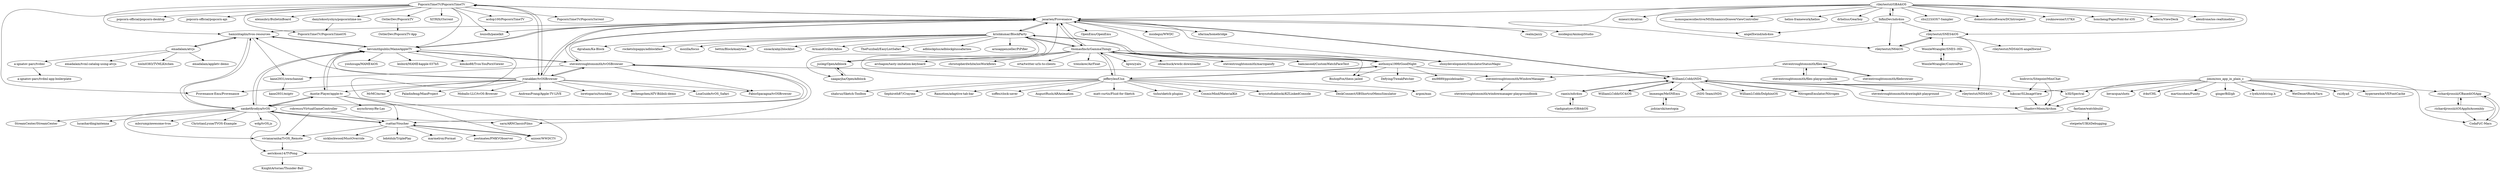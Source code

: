 digraph G {
"PopcornTimeTV/PopcornTimeTV" -> "jasarien/Provenance"
"PopcornTimeTV/PopcornTimeTV" -> "hamishtaplin/tvos-resources"
"PopcornTimeTV/PopcornTimeTV" -> "danylokostyshyn/popcorntime-ios"
"PopcornTimeTV/PopcornTimeTV" -> "popcorn-official/popcorn-desktop" ["e"=1]
"PopcornTimeTV/PopcornTimeTV" -> "popcorn-official/popcorn-api" ["e"=1]
"PopcornTimeTV/PopcornTimeTV" -> "Provenance-Emu/Provenance" ["e"=1]
"PopcornTimeTV/PopcornTimeTV" -> "alexaubry/BulletinBoard" ["e"=1]
"PopcornTimeTV/PopcornTimeTV" -> "jvanakker/tvOSBrowser"
"PopcornTimeTV/PopcornTimeTV" -> "OstlerDev/PopcornTV"
"PopcornTimeTV/PopcornTimeTV" -> "XITRIX/iTorrent" ["e"=1]
"PopcornTimeTV/PopcornTimeTV" -> "louisdh/panelkit" ["e"=1]
"PopcornTimeTV/PopcornTimeTV" -> "kevsmithpublic/MameAppleTV"
"PopcornTimeTV/PopcornTimeTV" -> "acdop100/PopcornTimeTV"
"PopcornTimeTV/PopcornTimeTV" -> "PopcornTimeTV/PopcornTimeiOS"
"PopcornTimeTV/PopcornTimeTV" -> "PopcornTimeTV/PopcornTorrent"
"jasarien/Provenance" -> "kevsmithpublic/MameAppleTV"
"jasarien/Provenance" -> "PopcornTimeTV/PopcornTimeTV"
"jasarien/Provenance" -> "thomasfinch/GammaThingy"
"jasarien/Provenance" -> "louisdh/panelkit" ["e"=1]
"jasarien/Provenance" -> "OpenEmu/OpenEmu" ["e"=1]
"jasarien/Provenance" -> "WilliamLCobb/iNDS"
"jasarien/Provenance" -> "insidegui/WWDC" ["e"=1]
"jasarien/Provenance" -> "shinydevelopment/SimulatorStatusMagic" ["e"=1]
"jasarien/Provenance" -> "nfarina/homebridge" ["e"=1]
"jasarien/Provenance" -> "steventroughtonsmith/tvOSBrowser"
"jasarien/Provenance" -> "realm/jazzy" ["e"=1]
"jasarien/Provenance" -> "hamishtaplin/tvos-resources"
"jasarien/Provenance" -> "jvanakker/tvOSBrowser"
"jasarien/Provenance" -> "insidegui/AnimojiStudio" ["e"=1]
"jasarien/Provenance" -> "krishkumar/BlockParty"
"jvanakker/tvOSBrowser" -> "steventroughtonsmith/tvOSBrowser"
"jvanakker/tvOSBrowser" -> "kevsmithpublic/MameAppleTV"
"jvanakker/tvOSBrowser" -> "jasarien/Provenance"
"jvanakker/tvOSBrowser" -> "yichengchen/ATV-Bilibili-demo" ["e"=1]
"jvanakker/tvOSBrowser" -> "LisaGuide/tvOS_Safari"
"jvanakker/tvOSBrowser" -> "Auntie-Player/apple-tv"
"jvanakker/tvOSBrowser" -> "MrMC/mrmc" ["e"=1]
"jvanakker/tvOSBrowser" -> "Provenance-Emu/Provenance" ["e"=1]
"jvanakker/tvOSBrowser" -> "PopcornTimeTV/PopcornTimeTV"
"jvanakker/tvOSBrowser" -> "hamishtaplin/tvos-resources"
"jvanakker/tvOSBrowser" -> "Paladinfeng/MiaoProject" ["e"=1]
"jvanakker/tvOSBrowser" -> "Moballo-LLC/tvOS-Browser"
"jvanakker/tvOSBrowser" -> "AndreasPrang/Apple-TV-LIVE"
"jvanakker/tvOSBrowser" -> "loretoparisi/touchbar" ["e"=1]
"jvanakker/tvOSBrowser" -> "FabioSpacagna/tvOSBrowser"
"kane2931/ownchannel" -> "kane2931/eziptv"
"steventroughtonsmith/tvOSBrowser" -> "jvanakker/tvOSBrowser"
"steventroughtonsmith/tvOSBrowser" -> "FabioSpacagna/tvOSBrowser"
"steventroughtonsmith/tvOSBrowser" -> "kevsmithpublic/MameAppleTV"
"steventroughtonsmith/tvOSBrowser" -> "sanketfirodiya/tvOS"
"steventroughtonsmith/tvOSBrowser" -> "steventroughtonsmith/WindowManager"
"steventroughtonsmith/tvOSBrowser" -> "sarn/ARNClassicFilms"
"steventroughtonsmith/tvOSBrowser" -> "kane2931/ownchannel"
"steventroughtonsmith/tvOSBrowser" -> "jasarien/Provenance"
"richardjrossiii/iOSAppInAssembly" -> "richardjrossiii/CBasediOSApp"
"richardjrossiii/iOSAppInAssembly" -> "CodaFi/C-Macs"
"NitrogenEmulator/Nitrogen" -> "WilliamLCobb/iNDS"
"vladignatyev/GBA4iOS" -> "raaxis/nds4ios"
"azzoor/WWDCTV" -> "rsattar/Voucher"
"kevsmithpublic/MameAppleTV" -> "jasarien/Provenance"
"kevsmithpublic/MameAppleTV" -> "yoshisuga/MAME4iOS" ["e"=1]
"kevsmithpublic/MameAppleTV" -> "sanketfirodiya/tvOS"
"kevsmithpublic/MameAppleTV" -> "Auntie-Player/apple-tv"
"kevsmithpublic/MameAppleTV" -> "hamishtaplin/tvos-resources"
"kevsmithpublic/MameAppleTV" -> "aerickson14/TVPong"
"kevsmithpublic/MameAppleTV" -> "lesbird/MAME4apple-037b5" ["e"=1]
"kevsmithpublic/MameAppleTV" -> "kimiko88/Tvos-YouPornViewer"
"kevsmithpublic/MameAppleTV" -> "steventroughtonsmith/tvOSBrowser"
"thomasfinch/GammaThingy" -> "anthonya1999/GoodNight"
"thomasfinch/GammaThingy" -> "jefferyleo/f.lux"
"thomasfinch/GammaThingy" -> "krishkumar/BlockParty"
"thomasfinch/GammaThingy" -> "jasarien/Provenance"
"thomasfinch/GammaThingy" -> "shinydevelopment/SimulatorStatusMagic" ["e"=1]
"thomasfinch/GammaThingy" -> "kpwn/yalu" ["e"=1]
"thomasfinch/GammaThingy" -> "BishopFox/theos-jailed" ["e"=1]
"thomasfinch/GammaThingy" -> "ohoachuck/wwdc-downloader" ["e"=1]
"thomasfinch/GammaThingy" -> "steventroughtonsmith/marzipanify" ["e"=1]
"thomasfinch/GammaThingy" -> "hamzasood/CustomWatchFaceTest" ["e"=1]
"thomasfinch/GammaThingy" -> "archagon/tasty-imitation-keyboard" ["e"=1]
"thomasfinch/GammaThingy" -> "christopherdwhite/iosWorkflows" ["e"=1]
"thomasfinch/GammaThingy" -> "orta/twitter-urls-to-clients"
"thomasfinch/GammaThingy" -> "trenskow/AirFloat" ["e"=1]
"thomasfinch/GammaThingy" -> "jusleg/OpenAdblock"
"richardjrossiii/CBasediOSApp" -> "CodaFi/C-Macs"
"richardjrossiii/CBasediOSApp" -> "richardjrossiii/iOSAppInAssembly"
"WilliamLCobb/GC4iOS" -> "WilliamLCobb/iNDS"
"rsattar/Voucher" -> "azzoor/WWDCTV"
"rsattar/Voucher" -> "bdotdub/TriplePlay"
"rsattar/Voucher" -> "marmelroy/Format" ["e"=1]
"rsattar/Voucher" -> "postmates/PMKVObserver" ["e"=1]
"rsattar/Voucher" -> "sanketfirodiya/tvOS"
"rsattar/Voucher" -> "vivianaranha/TvOS_Remote"
"rsattar/Voucher" -> "nicklockwood/MustOverride" ["e"=1]
"hamishtaplin/tvos-resources" -> "sanketfirodiya/tvOS"
"hamishtaplin/tvos-resources" -> "emadalam/atvjs"
"hamishtaplin/tvos-resources" -> "kane2931/ownchannel"
"hamishtaplin/tvos-resources" -> "kevsmithpublic/MameAppleTV"
"jefferyleo/f.lux" -> "thomasfinch/GammaThingy"
"jefferyleo/f.lux" -> "anthonya1999/GoodNight"
"jefferyleo/f.lux" -> "AugustRush/ARAnimation" ["e"=1]
"jefferyleo/f.lux" -> "jasarien/Provenance"
"jefferyleo/f.lux" -> "matt-curtis/Fluid-for-Sketch" ["e"=1]
"jefferyleo/f.lux" -> "tisho/sketch-plugins" ["e"=1]
"jefferyleo/f.lux" -> "CosmicMind/MaterialKit" ["e"=1]
"jefferyleo/f.lux" -> "krzysztofzablocki/KZLinkedConsole" ["e"=1]
"jefferyleo/f.lux" -> "DeskConnect/SBShortcutMenuSimulator" ["e"=1]
"jefferyleo/f.lux" -> "argon/mas" ["e"=1]
"jefferyleo/f.lux" -> "shahruz/Sketch-Toolbox" ["e"=1]
"jefferyleo/f.lux" -> "Sephiroth87/Crayons" ["e"=1]
"jefferyleo/f.lux" -> "Ramotion/adaptive-tab-bar" ["e"=1]
"jefferyleo/f.lux" -> "soffes/clock-saver" ["e"=1]
"krishkumar/BlockParty" -> "jusleg/OpenAdblock"
"krishkumar/BlockParty" -> "saagarjha/OpenAdblock"
"krishkumar/BlockParty" -> "thomasfinch/GammaThingy"
"krishkumar/BlockParty" -> "dgraham/Ka-Block" ["e"=1]
"krishkumar/BlockParty" -> "anthonya1999/GoodNight"
"krishkumar/BlockParty" -> "jasarien/Provenance"
"krishkumar/BlockParty" -> "rocketshipapps/adblockfast" ["e"=1]
"krishkumar/BlockParty" -> "mozilla/focus"
"krishkumar/BlockParty" -> "bettin/BlockAnalytics"
"krishkumar/BlockParty" -> "snoack/abp2blocklist"
"krishkumar/BlockParty" -> "ArmandGrillet/Adios"
"krishkumar/BlockParty" -> "TheFuzzball/EasyListSafari"
"krishkumar/BlockParty" -> "adblockplus/adblockplussafariios" ["e"=1]
"krishkumar/BlockParty" -> "arnoappenzeller/PiPifier" ["e"=1]
"lmmenge/MeSNEmu" -> "jzdziarski/nestopia"
"steventroughtonsmith/filebrowser" -> "steventroughtonsmith/files-ios"
"steventroughtonsmith/files-ios" -> "steventroughtonsmith/files-playgroundbook"
"steventroughtonsmith/files-ios" -> "steventroughtonsmith/WindowManager"
"steventroughtonsmith/files-ios" -> "steventroughtonsmith/filebrowser"
"anthonya1999/GoodNight" -> "thomasfinch/GammaThingy"
"anthonya1999/GoodNight" -> "jefferyleo/f.lux"
"anthonya1999/GoodNight" -> "krishkumar/BlockParty"
"anthonya1999/GoodNight" -> "jasarien/Provenance"
"anthonya1999/GoodNight" -> "WilliamLCobb/iNDS"
"anthonya1999/GoodNight" -> "BishopFox/theos-jailed" ["e"=1]
"anthonya1999/GoodNight" -> "eni9889/ppsideloader" ["e"=1]
"anthonya1999/GoodNight" -> "Defying/TweakPatcher" ["e"=1]
"jimon/osx_app_in_plain_c" -> "richardjrossiii/CBasediOSApp"
"jimon/osx_app_in_plain_c" -> "CodaFi/C-Macs"
"jimon/osx_app_in_plain_c" -> "bevacqua/shots" ["e"=1]
"jimon/osx_app_in_plain_c" -> "it4e/CHL"
"jimon/osx_app_in_plain_c" -> "martincohen/Punity" ["e"=1]
"jimon/osx_app_in_plain_c" -> "gingerBill/gb" ["e"=1]
"jimon/osx_app_in_plain_c" -> "ShadovvMoon/Archon"
"jimon/osx_app_in_plain_c" -> "r-lyeh/stdstring.h" ["e"=1]
"jimon/osx_app_in_plain_c" -> "WetDesertRock/Yarn"
"jimon/osx_app_in_plain_c" -> "rxi/dyad" ["e"=1]
"jimon/osx_app_in_plain_c" -> "lukszar/SLImageView"
"jimon/osx_app_in_plain_c" -> "b3ll/Spectral"
"jimon/osx_app_in_plain_c" -> "hypernewbie/VEFontCache" ["e"=1]
"Auntie-Player/apple-tv" -> "kevsmithpublic/MameAppleTV"
"Auntie-Player/apple-tv" -> "azzoor/WWDCTV"
"Auntie-Player/apple-tv" -> "rsattar/Voucher"
"Auntie-Player/apple-tv" -> "sanketfirodiya/tvOS"
"Auntie-Player/apple-tv" -> "asynchrony/Re-Lax"
"rileytestut/GBA4iOS" -> "InfiniDev/nds4ios"
"rileytestut/GBA4iOS" -> "rileytestut/SNES4iOS"
"rileytestut/GBA4iOS" -> "mneorr/Alcatraz" ["e"=1]
"rileytestut/GBA4iOS" -> "rileytestut/N64iOS"
"rileytestut/GBA4iOS" -> "jasarien/Provenance"
"rileytestut/GBA4iOS" -> "monospacecollective/MSDynamicsDrawerViewController" ["e"=1]
"rileytestut/GBA4iOS" -> "helios-framework/helios" ["e"=1]
"rileytestut/GBA4iOS" -> "drhelius/Gearboy" ["e"=1]
"rileytestut/GBA4iOS" -> "angelXwind/nds4ios"
"rileytestut/GBA4iOS" -> "shu223/iOS7-Sampler" ["e"=1]
"rileytestut/GBA4iOS" -> "domesticcatsoftware/DCIntrospect" ["e"=1]
"rileytestut/GBA4iOS" -> "youknowone/UI7Kit" ["e"=1]
"rileytestut/GBA4iOS" -> "honcheng/PaperFold-for-iOS" ["e"=1]
"rileytestut/GBA4iOS" -> "Inferis/ViewDeck" ["e"=1]
"rileytestut/GBA4iOS" -> "alexdrone/ios-realtimeblur" ["e"=1]
"steventroughtonsmith/WindowManager" -> "steventroughtonsmith/windowmanager-playgroundbook"
"sanketfirodiya/tvOS" -> "hamishtaplin/tvos-resources"
"sanketfirodiya/tvOS" -> "mbcrump/awesome-tvos"
"sanketfirodiya/tvOS" -> "ChristianLysne/TVOS-Example"
"sanketfirodiya/tvOS" -> "rsattar/Voucher"
"sanketfirodiya/tvOS" -> "kevsmithpublic/MameAppleTV"
"sanketfirodiya/tvOS" -> "vivianaranha/TvOS_Remote"
"sanketfirodiya/tvOS" -> "aerickson14/TVPong"
"sanketfirodiya/tvOS" -> "steventroughtonsmith/tvOSBrowser"
"sanketfirodiya/tvOS" -> "wdg/tvOS.js"
"sanketfirodiya/tvOS" -> "sarn/ARNClassicFilms"
"sanketfirodiya/tvOS" -> "StreamCenter/StreamCenter"
"sanketfirodiya/tvOS" -> "Auntie-Player/apple-tv"
"sanketfirodiya/tvOS" -> "lucasharding/antenna"
"fastlane/watchbuild" -> "steipete/UIKitDebugging"
"fastlane/watchbuild" -> "rsattar/Voucher"
"WoozleWrangler/SNES--HD-" -> "WoozleWrangler/ControlPad"
"WilliamLCobb/iNDS" -> "NitrogenEmulator/Nitrogen"
"WilliamLCobb/iNDS" -> "WilliamLCobb/GC4iOS"
"WilliamLCobb/iNDS" -> "raaxis/nds4ios"
"WilliamLCobb/iNDS" -> "iNDS-Team/iNDS" ["e"=1]
"WilliamLCobb/iNDS" -> "lmmenge/MeSNEmu"
"WilliamLCobb/iNDS" -> "jasarien/Provenance"
"WilliamLCobb/iNDS" -> "rileytestut/NDS4iOS"
"WilliamLCobb/iNDS" -> "b3ll/Spectral"
"WilliamLCobb/iNDS" -> "ShadovvMoon/Archon"
"WilliamLCobb/iNDS" -> "WilliamLCobb/DolphiniOS"
"WilliamLCobb/iNDS" -> "lukszar/SLImageView"
"emadalam/atvjs" -> "emadalam/tvml-catalog-using-atvjs"
"emadalam/atvjs" -> "toshi0383/TVMLKitchen"
"emadalam/atvjs" -> "emadalam/appletv-demo"
"emadalam/atvjs" -> "a-ignatov-parc/tvdml"
"emadalam/atvjs" -> "hamishtaplin/tvos-resources"
"raaxis/nds4ios" -> "vladignatyev/GBA4iOS"
"raaxis/nds4ios" -> "WilliamLCobb/iNDS"
"OstlerDev/PopcornTV" -> "OstlerDev/PopcornTV-App"
"lukszar/SLImageView" -> "ShadovvMoon/Archon"
"vivianaranha/TvOS_Remote" -> "aerickson14/TVPong"
"InfiniDev/nds4ios" -> "angelXwind/nds4ios"
"InfiniDev/nds4ios" -> "rileytestut/SNES4iOS"
"InfiniDev/nds4ios" -> "rileytestut/GBA4iOS"
"InfiniDev/nds4ios" -> "rileytestut/N64iOS"
"jusleg/OpenAdblock" -> "saagarjha/OpenAdblock"
"robreuss/VirtualGameController" -> "vivianaranha/TvOS_Remote"
"robreuss/VirtualGameController" -> "rsattar/Voucher"
"saagarjha/OpenAdblock" -> "jusleg/OpenAdblock"
"steventroughtonsmith/files-playgroundbook" -> "steventroughtonsmith/files-ios"
"steventroughtonsmith/files-playgroundbook" -> "steventroughtonsmith/drawingkit-playground"
"danylokostyshyn/popcorntime-ios" -> "PopcornTimeTV/PopcornTimeiOS"
"CodaFi/C-Macs" -> "richardjrossiii/CBasediOSApp"
"jzdziarski/nestopia" -> "lmmenge/MeSNEmu"
"rileytestut/SNES4iOS" -> "rileytestut/N64iOS"
"rileytestut/SNES4iOS" -> "WoozleWrangler/SNES--HD-"
"rileytestut/SNES4iOS" -> "rileytestut/NDS4iOS-angelXwind"
"rileytestut/SNES4iOS" -> "rileytestut/NDS4iOS"
"rileytestut/N64iOS" -> "rileytestut/SNES4iOS"
"b3ll/Spectral" -> "ShadovvMoon/Archon"
"a-ignatov-parc/tvdml" -> "a-ignatov-parc/tvdml-app-boilerplate"
"bodrovis/SitepointMiniChat" -> "ShadovvMoon/Archon"
"bodrovis/SitepointMiniChat" -> "lukszar/SLImageView"
"aerickson14/TVPong" -> "KnightArtorias/Thunder-Ball"
"WoozleWrangler/ControlPad" -> "WoozleWrangler/SNES--HD-"
"PopcornTimeTV/PopcornTimeTV" ["l"="-45.941,-1.432"]
"jasarien/Provenance" ["l"="-45.886,-1.398"]
"hamishtaplin/tvos-resources" ["l"="-45.936,-1.355"]
"danylokostyshyn/popcorntime-ios" ["l"="-45.98,-1.476"]
"popcorn-official/popcorn-desktop" ["l"="9.127,-32.692"]
"popcorn-official/popcorn-api" ["l"="9.073,-32.719"]
"Provenance-Emu/Provenance" ["l"="-47.006,-1.501"]
"alexaubry/BulletinBoard" ["l"="-51.464,4.616"]
"jvanakker/tvOSBrowser" ["l"="-45.949,-1.39"]
"OstlerDev/PopcornTV" ["l"="-45.949,-1.493"]
"XITRIX/iTorrent" ["l"="-49.584,-0.79"]
"louisdh/panelkit" ["l"="-51.601,4.618"]
"kevsmithpublic/MameAppleTV" ["l"="-45.964,-1.371"]
"acdop100/PopcornTimeTV" ["l"="-45.935,-1.461"]
"PopcornTimeTV/PopcornTimeiOS" ["l"="-45.96,-1.464"]
"PopcornTimeTV/PopcornTorrent" ["l"="-45.975,-1.449"]
"thomasfinch/GammaThingy" ["l"="-45.845,-1.402"]
"OpenEmu/OpenEmu" ["l"="-47.062,-1.105"]
"WilliamLCobb/iNDS" ["l"="-45.763,-1.397"]
"insidegui/WWDC" ["l"="-51.334,-0.435"]
"shinydevelopment/SimulatorStatusMagic" ["l"="-52.009,4.265"]
"nfarina/homebridge" ["l"="-40.231,39.143"]
"steventroughtonsmith/tvOSBrowser" ["l"="-45.952,-1.343"]
"realm/jazzy" ["l"="-51.891,4.098"]
"insidegui/AnimojiStudio" ["l"="-47.652,-1.424"]
"krishkumar/BlockParty" ["l"="-45.836,-1.436"]
"yichengchen/ATV-Bilibili-demo" ["l"="-36.906,-18.723"]
"LisaGuide/tvOS_Safari" ["l"="-45.967,-1.413"]
"Auntie-Player/apple-tv" ["l"="-46.013,-1.373"]
"MrMC/mrmc" ["l"="-34.717,-24.432"]
"Paladinfeng/MiaoProject" ["l"="-36.79,-18.747"]
"Moballo-LLC/tvOS-Browser" ["l"="-45.981,-1.402"]
"AndreasPrang/Apple-TV-LIVE" ["l"="-45.988,-1.421"]
"loretoparisi/touchbar" ["l"="-47.72,-1.354"]
"FabioSpacagna/tvOSBrowser" ["l"="-45.969,-1.357"]
"kane2931/ownchannel" ["l"="-45.935,-1.322"]
"kane2931/eziptv" ["l"="-45.94,-1.298"]
"sanketfirodiya/tvOS" ["l"="-45.996,-1.337"]
"steventroughtonsmith/WindowManager" ["l"="-45.971,-1.243"]
"sarn/ARNClassicFilms" ["l"="-45.972,-1.321"]
"richardjrossiii/iOSAppInAssembly" ["l"="-45.601,-1.276"]
"richardjrossiii/CBasediOSApp" ["l"="-45.613,-1.306"]
"CodaFi/C-Macs" ["l"="-45.635,-1.303"]
"NitrogenEmulator/Nitrogen" ["l"="-45.734,-1.396"]
"vladignatyev/GBA4iOS" ["l"="-45.722,-1.449"]
"raaxis/nds4ios" ["l"="-45.739,-1.428"]
"azzoor/WWDCTV" ["l"="-46.071,-1.377"]
"rsattar/Voucher" ["l"="-46.064,-1.345"]
"yoshisuga/MAME4iOS" ["l"="-46.92,-1.57"]
"aerickson14/TVPong" ["l"="-46.016,-1.347"]
"lesbird/MAME4apple-037b5" ["l"="-46.891,-1.613"]
"kimiko88/Tvos-YouPornViewer" ["l"="-45.991,-1.386"]
"anthonya1999/GoodNight" ["l"="-45.817,-1.393"]
"jefferyleo/f.lux" ["l"="-45.836,-1.361"]
"kpwn/yalu" ["l"="-49.305,-0.463"]
"BishopFox/theos-jailed" ["l"="-49.376,-0.423"]
"ohoachuck/wwdc-downloader" ["l"="-52,2.364"]
"steventroughtonsmith/marzipanify" ["l"="-47.74,-1.431"]
"hamzasood/CustomWatchFaceTest" ["l"="-52.916,5.095"]
"archagon/tasty-imitation-keyboard" ["l"="-54.035,0.844"]
"christopherdwhite/iosWorkflows" ["l"="-47.326,-2.443"]
"orta/twitter-urls-to-clients" ["l"="-45.869,-1.438"]
"trenskow/AirFloat" ["l"="-7.837,-19.447"]
"jusleg/OpenAdblock" ["l"="-45.81,-1.425"]
"WilliamLCobb/GC4iOS" ["l"="-45.759,-1.367"]
"bdotdub/TriplePlay" ["l"="-46.098,-1.346"]
"marmelroy/Format" ["l"="-51.614,4.333"]
"postmates/PMKVObserver" ["l"="-51.883,4.501"]
"vivianaranha/TvOS_Remote" ["l"="-46.046,-1.323"]
"nicklockwood/MustOverride" ["l"="-51.965,4.302"]
"emadalam/atvjs" ["l"="-45.908,-1.301"]
"AugustRush/ARAnimation" ["l"="-50.791,-0.415"]
"matt-curtis/Fluid-for-Sketch" ["l"="9.271,-34.356"]
"tisho/sketch-plugins" ["l"="9.35,-34.441"]
"CosmicMind/MaterialKit" ["l"="-51.566,4.312"]
"krzysztofzablocki/KZLinkedConsole" ["l"="-51.811,4.477"]
"DeskConnect/SBShortcutMenuSimulator" ["l"="-51.108,-0.4"]
"argon/mas" ["l"="-49.253,-1.875"]
"shahruz/Sketch-Toolbox" ["l"="9.312,-34.422"]
"Sephiroth87/Crayons" ["l"="-51.812,4.432"]
"Ramotion/adaptive-tab-bar" ["l"="-51.395,4.205"]
"soffes/clock-saver" ["l"="9.49,-34.507"]
"saagarjha/OpenAdblock" ["l"="-45.798,-1.441"]
"dgraham/Ka-Block" ["l"="-47.621,-1.2"]
"rocketshipapps/adblockfast" ["l"="54.126,-2.594"]
"mozilla/focus" ["l"="-45.798,-1.477"]
"bettin/BlockAnalytics" ["l"="-45.849,-1.46"]
"snoack/abp2blocklist" ["l"="-45.832,-1.465"]
"ArmandGrillet/Adios" ["l"="-45.857,-1.48"]
"TheFuzzball/EasyListSafari" ["l"="-45.817,-1.457"]
"adblockplus/adblockplussafariios" ["l"="54.067,-2.604"]
"arnoappenzeller/PiPifier" ["l"="-47.687,-1.216"]
"lmmenge/MeSNEmu" ["l"="-45.702,-1.418"]
"jzdziarski/nestopia" ["l"="-45.676,-1.43"]
"steventroughtonsmith/filebrowser" ["l"="-46.013,-1.157"]
"steventroughtonsmith/files-ios" ["l"="-45.988,-1.174"]
"steventroughtonsmith/files-playgroundbook" ["l"="-45.98,-1.14"]
"eni9889/ppsideloader" ["l"="-49.273,-0.635"]
"Defying/TweakPatcher" ["l"="-49.246,-0.641"]
"jimon/osx_app_in_plain_c" ["l"="-45.656,-1.346"]
"bevacqua/shots" ["l"="25.657,-20.272"]
"it4e/CHL" ["l"="-45.624,-1.382"]
"martincohen/Punity" ["l"="-12.21,25.881"]
"gingerBill/gb" ["l"="-12.212,25.896"]
"ShadovvMoon/Archon" ["l"="-45.704,-1.363"]
"r-lyeh/stdstring.h" ["l"="-12.183,25.867"]
"WetDesertRock/Yarn" ["l"="-45.608,-1.35"]
"rxi/dyad" ["l"="-13.711,17.777"]
"lukszar/SLImageView" ["l"="-45.714,-1.362"]
"b3ll/Spectral" ["l"="-45.703,-1.377"]
"hypernewbie/VEFontCache" ["l"="-12.215,26.049"]
"asynchrony/Re-Lax" ["l"="-46.044,-1.412"]
"rileytestut/GBA4iOS" ["l"="-45.833,-1.528"]
"InfiniDev/nds4ios" ["l"="-45.815,-1.559"]
"rileytestut/SNES4iOS" ["l"="-45.782,-1.535"]
"mneorr/Alcatraz" ["l"="-51.873,2.317"]
"rileytestut/N64iOS" ["l"="-45.801,-1.544"]
"monospacecollective/MSDynamicsDrawerViewController" ["l"="-51.848,2.36"]
"helios-framework/helios" ["l"="-51.955,2.256"]
"drhelius/Gearboy" ["l"="-43.261,15.667"]
"angelXwind/nds4ios" ["l"="-45.838,-1.567"]
"shu223/iOS7-Sampler" ["l"="-50.998,-0.776"]
"domesticcatsoftware/DCIntrospect" ["l"="-51.904,2.101"]
"youknowone/UI7Kit" ["l"="-51.709,2.349"]
"honcheng/PaperFold-for-iOS" ["l"="-51.794,2.098"]
"Inferis/ViewDeck" ["l"="-51.917,2.049"]
"alexdrone/ios-realtimeblur" ["l"="-51.677,2.434"]
"steventroughtonsmith/windowmanager-playgroundbook" ["l"="-45.969,-1.218"]
"mbcrump/awesome-tvos" ["l"="-46.008,-1.285"]
"ChristianLysne/TVOS-Example" ["l"="-46.026,-1.301"]
"wdg/tvOS.js" ["l"="-46.019,-1.321"]
"StreamCenter/StreamCenter" ["l"="-46.003,-1.307"]
"lucasharding/antenna" ["l"="-45.984,-1.299"]
"fastlane/watchbuild" ["l"="-46.139,-1.345"]
"steipete/UIKitDebugging" ["l"="-46.179,-1.343"]
"WoozleWrangler/SNES--HD-" ["l"="-45.758,-1.567"]
"WoozleWrangler/ControlPad" ["l"="-45.746,-1.583"]
"iNDS-Team/iNDS" ["l"="-46.943,-1.577"]
"rileytestut/NDS4iOS" ["l"="-45.762,-1.472"]
"WilliamLCobb/DolphiniOS" ["l"="-45.745,-1.378"]
"emadalam/tvml-catalog-using-atvjs" ["l"="-45.882,-1.287"]
"toshi0383/TVMLKitchen" ["l"="-45.908,-1.259"]
"emadalam/appletv-demo" ["l"="-45.916,-1.278"]
"a-ignatov-parc/tvdml" ["l"="-45.882,-1.263"]
"OstlerDev/PopcornTV-App" ["l"="-45.956,-1.516"]
"robreuss/VirtualGameController" ["l"="-46.086,-1.305"]
"steventroughtonsmith/drawingkit-playground" ["l"="-45.979,-1.112"]
"rileytestut/NDS4iOS-angelXwind" ["l"="-45.761,-1.544"]
"a-ignatov-parc/tvdml-app-boilerplate" ["l"="-45.872,-1.243"]
"bodrovis/SitepointMiniChat" ["l"="-45.707,-1.341"]
"KnightArtorias/Thunder-Ball" ["l"="-46.036,-1.353"]
}
